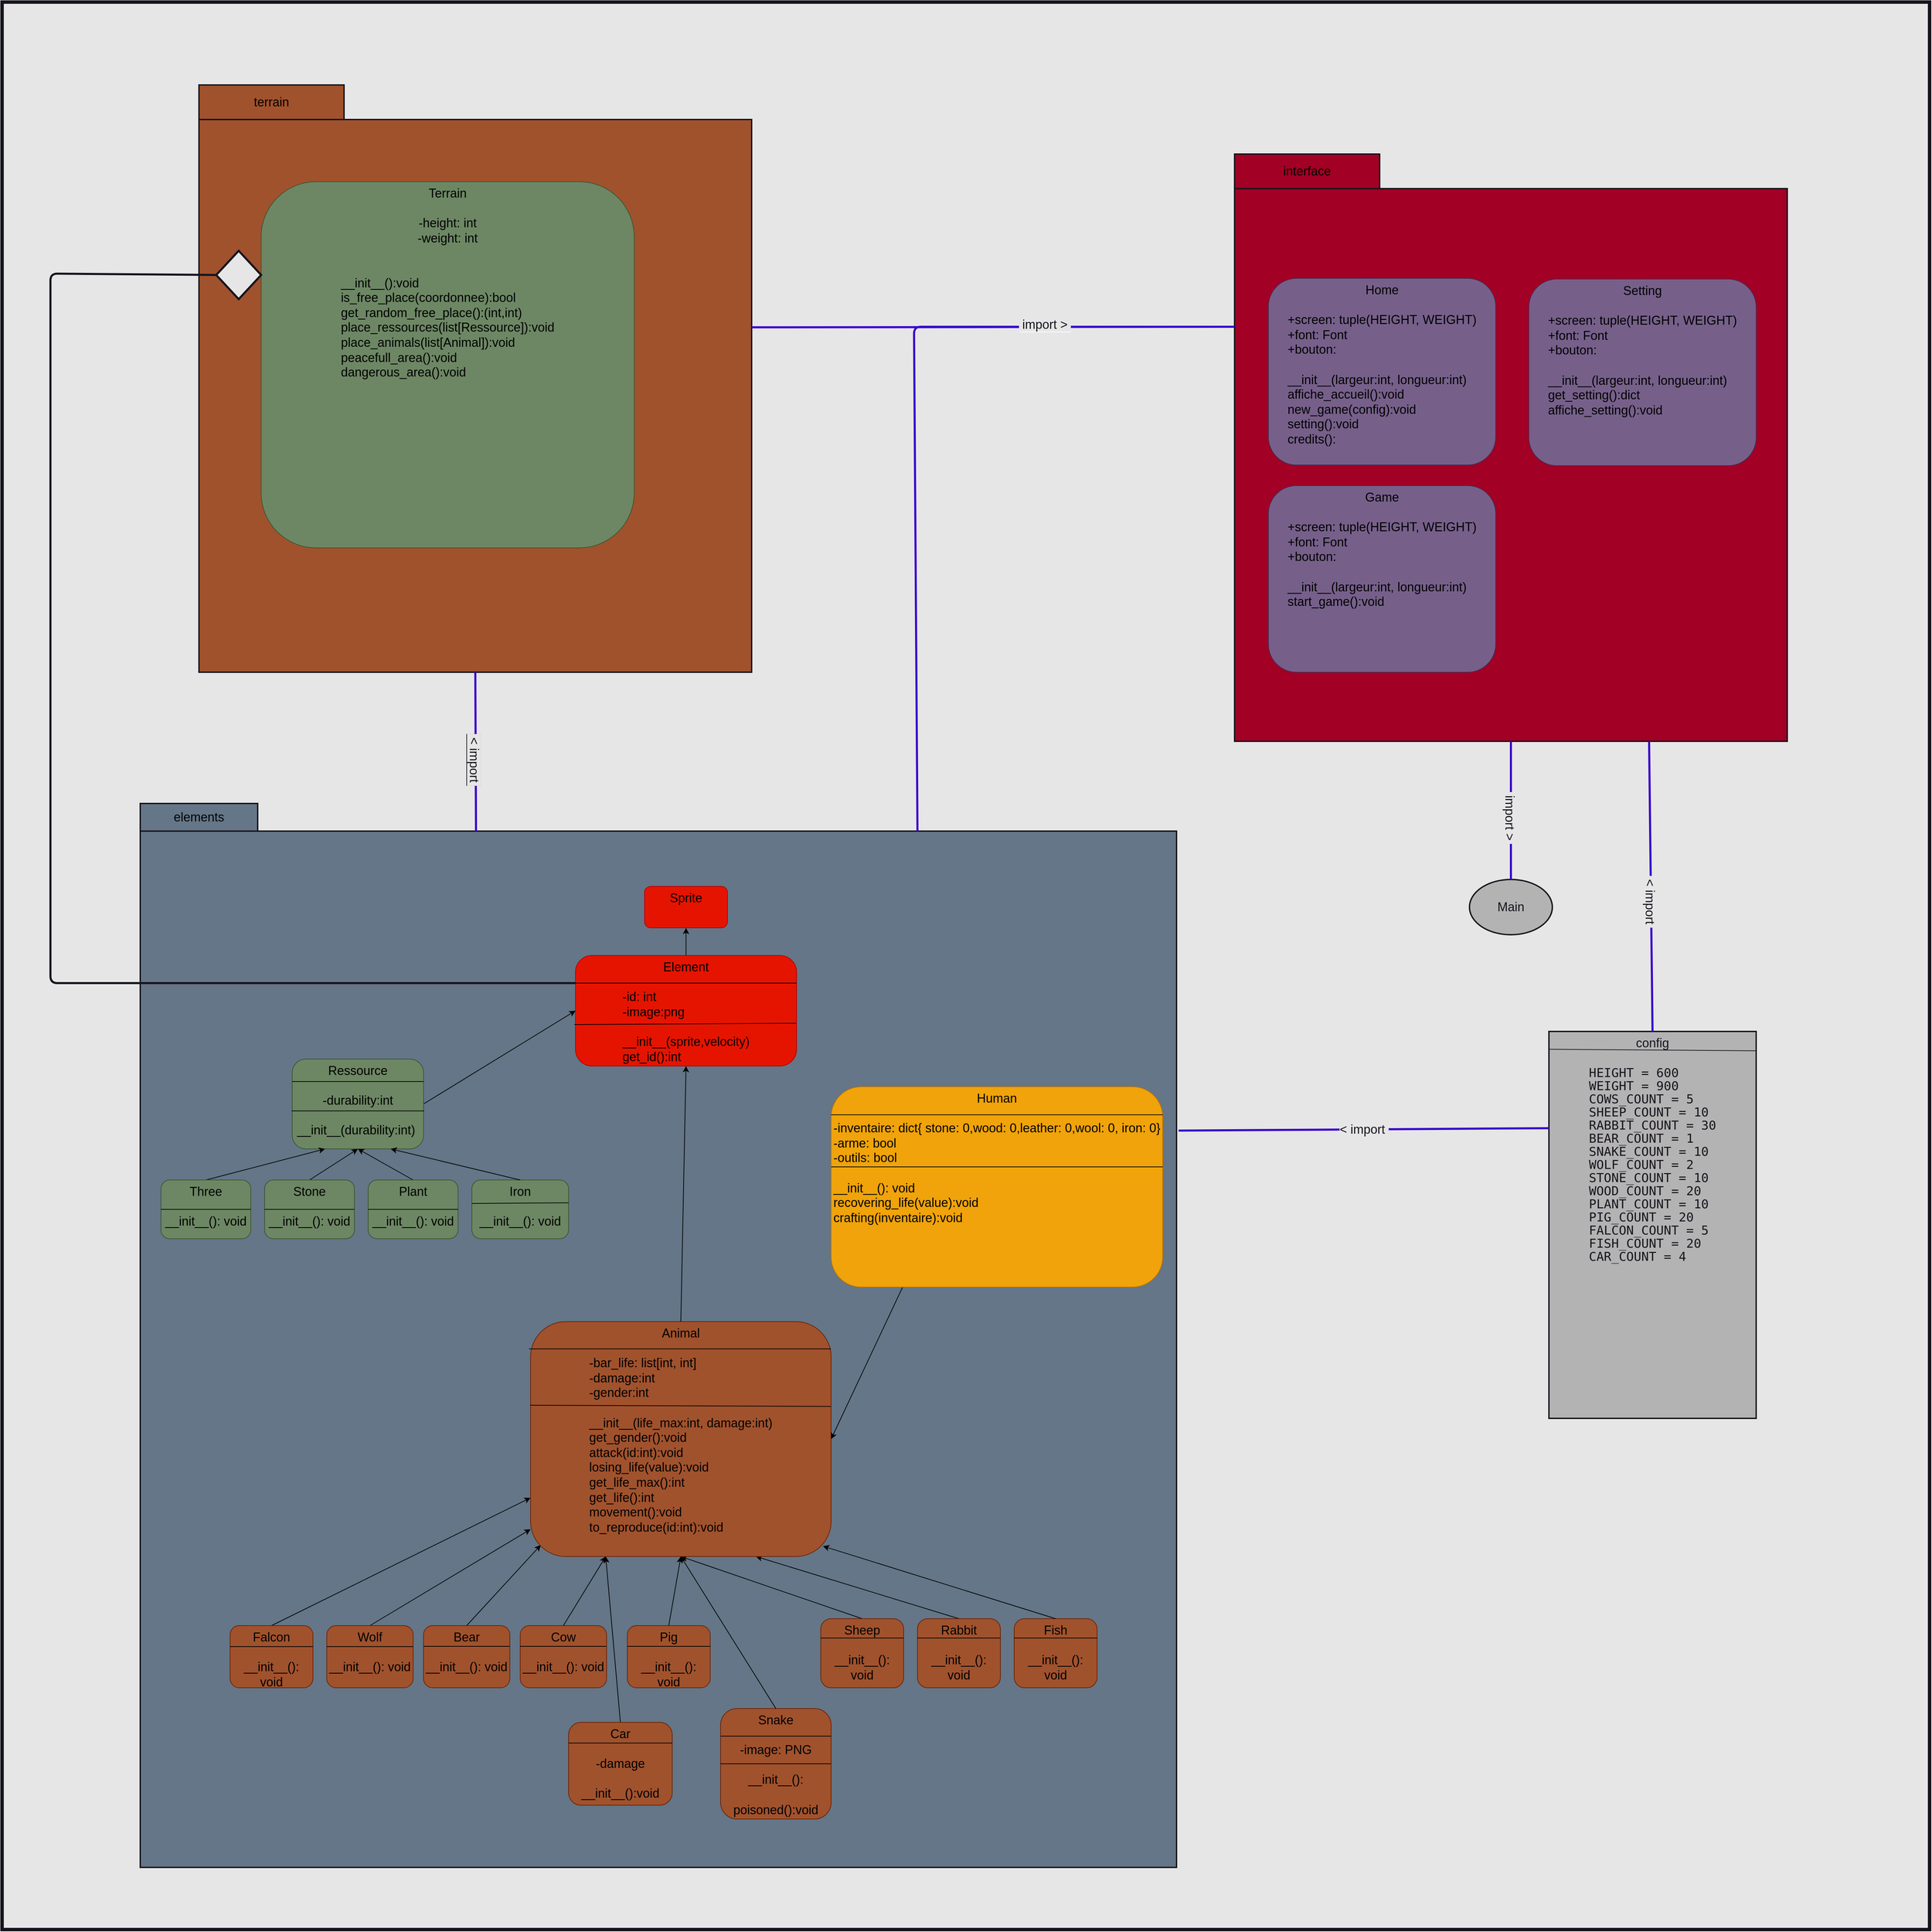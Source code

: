 <mxfile>
    <diagram id="VOS-tVAvLOS94y7pvhUZ" name="Page-1">
        <mxGraphModel dx="2221" dy="2157" grid="1" gridSize="10" guides="1" tooltips="1" connect="1" arrows="1" fold="1" page="1" pageScale="1" pageWidth="827" pageHeight="1169" math="0" shadow="0">
            <root>
                <mxCell id="0"/>
                <mxCell id="1" parent="0"/>
                <mxCell id="93" value="" style="whiteSpace=wrap;html=1;aspect=fixed;fillStyle=solid;fillColor=#E6E6E6;strokeColor=#18141D;strokeWidth=5;fontSize=18;" parent="1" vertex="1">
                    <mxGeometry x="-590" y="-1120" width="2790" height="2790" as="geometry"/>
                </mxCell>
                <mxCell id="7" value="&lt;p style=&quot;line-height: 120%; font-size: 18px;&quot;&gt;&lt;br style=&quot;font-size: 18px;&quot;&gt;&lt;/p&gt;" style="whiteSpace=wrap;html=1;aspect=fixed;align=left;horizontal=1;verticalAlign=top;fontSize=18;fillColor=#647687;fontColor=#ffffff;strokeColor=#18141D;strokeWidth=2;" parent="1" vertex="1">
                    <mxGeometry x="-390" y="80" width="1500" height="1500" as="geometry"/>
                </mxCell>
                <mxCell id="37" style="edgeStyle=none;html=1;exitX=0.5;exitY=0;exitDx=0;exitDy=0;entryX=0.5;entryY=1;entryDx=0;entryDy=0;fontSize=18;fontColor=#000000;" parent="1" source="3" target="36" edge="1">
                    <mxGeometry relative="1" as="geometry"/>
                </mxCell>
                <mxCell id="3" value="Element&lt;br style=&quot;font-size: 18px;&quot;&gt;&lt;br style=&quot;font-size: 18px;&quot;&gt;&lt;div style=&quot;text-align: left; font-size: 18px;&quot;&gt;&lt;span style=&quot;background-color: initial; font-size: 18px;&quot;&gt;-id: int&lt;/span&gt;&lt;/div&gt;&lt;div style=&quot;text-align: left; font-size: 18px;&quot;&gt;&lt;span style=&quot;background-color: initial; font-size: 18px;&quot;&gt;-image:png&lt;/span&gt;&lt;/div&gt;&lt;div style=&quot;text-align: left; font-size: 18px;&quot;&gt;&lt;span style=&quot;background-color: initial; font-size: 18px;&quot;&gt;&lt;br style=&quot;font-size: 18px;&quot;&gt;&lt;/span&gt;&lt;/div&gt;&lt;div style=&quot;text-align: left; font-size: 18px;&quot;&gt;&lt;span style=&quot;background-color: initial; font-size: 18px;&quot;&gt;__init__(sprite,velocity)&lt;/span&gt;&lt;/div&gt;&lt;div style=&quot;text-align: left; font-size: 18px;&quot;&gt;&lt;span style=&quot;background-color: initial; font-size: 18px;&quot;&gt;get_id():int&lt;/span&gt;&lt;/div&gt;" style="rounded=1;whiteSpace=wrap;html=1;verticalAlign=top;fontSize=18;fillColor=#e51400;fontColor=#000000;strokeColor=#B20000;" parent="1" vertex="1">
                    <mxGeometry x="240" y="260" width="320" height="160" as="geometry"/>
                </mxCell>
                <mxCell id="24" style="edgeStyle=none;html=1;exitX=0.5;exitY=0;exitDx=0;exitDy=0;entryX=0;entryY=0.75;entryDx=0;entryDy=0;fontSize=18;fontColor=#000000;" parent="1" source="21" target="5" edge="1">
                    <mxGeometry relative="1" as="geometry"/>
                </mxCell>
                <mxCell id="25" style="edgeStyle=none;html=1;exitX=0.5;exitY=0;exitDx=0;exitDy=0;fontSize=18;fontColor=#000000;" parent="1" source="22" target="5" edge="1">
                    <mxGeometry relative="1" as="geometry"/>
                </mxCell>
                <mxCell id="26" style="edgeStyle=none;html=1;exitX=0.5;exitY=0;exitDx=0;exitDy=0;fontSize=18;entryX=0.034;entryY=0.951;entryDx=0;entryDy=0;entryPerimeter=0;fontColor=#000000;" parent="1" source="23" target="5" edge="1">
                    <mxGeometry relative="1" as="geometry">
                        <mxPoint x="245" y="1120" as="targetPoint"/>
                    </mxGeometry>
                </mxCell>
                <mxCell id="28" style="edgeStyle=none;html=1;exitX=0.5;exitY=0;exitDx=0;exitDy=0;entryX=0.5;entryY=1;entryDx=0;entryDy=0;fontSize=18;fontColor=#000000;" parent="1" source="18" target="5" edge="1">
                    <mxGeometry relative="1" as="geometry"/>
                </mxCell>
                <mxCell id="29" style="edgeStyle=none;html=1;exitX=0.5;exitY=0;exitDx=0;exitDy=0;entryX=0.75;entryY=1;entryDx=0;entryDy=0;fontSize=18;fontColor=#000000;" parent="1" source="19" target="5" edge="1">
                    <mxGeometry relative="1" as="geometry"/>
                </mxCell>
                <mxCell id="5" value="Animal&lt;br style=&quot;font-size: 18px;&quot;&gt;&lt;br style=&quot;font-size: 18px;&quot;&gt;&lt;div style=&quot;text-align: left; font-size: 18px;&quot;&gt;&lt;span style=&quot;background-color: initial; font-size: 18px;&quot;&gt;-bar_life: list[int, int]&lt;/span&gt;&lt;/div&gt;&lt;div style=&quot;text-align: left; font-size: 18px;&quot;&gt;-damage:int&lt;/div&gt;&lt;div style=&quot;text-align: left; font-size: 18px;&quot;&gt;-gender:int&lt;/div&gt;&lt;div style=&quot;text-align: left; font-size: 18px;&quot;&gt;&lt;br style=&quot;font-size: 18px;&quot;&gt;&lt;/div&gt;&lt;div style=&quot;text-align: left; font-size: 18px;&quot;&gt;__init__(life_max:int, damage:int)&lt;/div&gt;&lt;div style=&quot;text-align: left; font-size: 18px;&quot;&gt;get_gender():void&lt;/div&gt;&lt;div style=&quot;text-align: left; font-size: 18px;&quot;&gt;attack(id:int):void&lt;/div&gt;&lt;div style=&quot;text-align: left; font-size: 18px;&quot;&gt;losing_life(value):void&lt;br style=&quot;font-size: 18px;&quot;&gt;&lt;/div&gt;&lt;div style=&quot;text-align: left; font-size: 18px;&quot;&gt;&lt;div style=&quot;font-size: 18px;&quot;&gt;&lt;span style=&quot;background-color: initial; font-size: 18px;&quot;&gt;get_life_max():int&lt;/span&gt;&lt;/div&gt;&lt;div style=&quot;font-size: 18px;&quot;&gt;&lt;span style=&quot;background-color: initial; font-size: 18px;&quot;&gt;get_life():int&lt;/span&gt;&lt;/div&gt;&lt;div style=&quot;font-size: 18px;&quot;&gt;movement():void&lt;/div&gt;&lt;div style=&quot;font-size: 18px;&quot;&gt;to_reproduce(id:int):void&lt;/div&gt;&lt;/div&gt;" style="rounded=1;whiteSpace=wrap;html=1;verticalAlign=top;align=center;fontSize=18;fillColor=#a0522d;fontColor=#000000;strokeColor=#6D1F00;" parent="1" vertex="1">
                    <mxGeometry x="175" y="790" width="435" height="340" as="geometry"/>
                </mxCell>
                <mxCell id="6" value="" style="endArrow=classic;html=1;entryX=0.5;entryY=1;entryDx=0;entryDy=0;exitX=0.5;exitY=0;exitDx=0;exitDy=0;fontSize=18;" parent="1" source="5" target="3" edge="1">
                    <mxGeometry width="50" height="50" relative="1" as="geometry">
                        <mxPoint x="270" y="530" as="sourcePoint"/>
                        <mxPoint x="220" y="580" as="targetPoint"/>
                    </mxGeometry>
                </mxCell>
                <mxCell id="8" value="Cow&lt;br style=&quot;font-size: 18px;&quot;&gt;&lt;br style=&quot;font-size: 18px;&quot;&gt;__init__(): void" style="rounded=1;whiteSpace=wrap;html=1;fontSize=18;fillColor=#a0522d;fontColor=#000000;strokeColor=#6D1F00;verticalAlign=top;" parent="1" vertex="1">
                    <mxGeometry x="160" y="1230" width="125" height="90" as="geometry"/>
                </mxCell>
                <mxCell id="9" value="" style="endArrow=classic;html=1;entryX=0.25;entryY=1;entryDx=0;entryDy=0;exitX=0.5;exitY=0;exitDx=0;exitDy=0;fontSize=18;fontColor=#000000;" parent="1" source="8" target="5" edge="1">
                    <mxGeometry width="50" height="50" relative="1" as="geometry">
                        <mxPoint x="235.0" y="1220" as="sourcePoint"/>
                        <mxPoint x="865" y="1320" as="targetPoint"/>
                    </mxGeometry>
                </mxCell>
                <mxCell id="10" value="Pig&lt;br style=&quot;font-size: 18px;&quot;&gt;&lt;br style=&quot;font-size: 18px;&quot;&gt;__init__(): void" style="rounded=1;whiteSpace=wrap;html=1;fontSize=18;fillColor=#a0522d;fontColor=#000000;strokeColor=#6D1F00;verticalAlign=top;" parent="1" vertex="1">
                    <mxGeometry x="315" y="1230" width="120" height="90" as="geometry"/>
                </mxCell>
                <mxCell id="11" value="" style="endArrow=classic;html=1;entryX=0.5;entryY=1;entryDx=0;entryDy=0;exitX=0.5;exitY=0;exitDx=0;exitDy=0;fontSize=18;fontColor=#000000;" parent="1" source="10" target="5" edge="1">
                    <mxGeometry width="50" height="50" relative="1" as="geometry">
                        <mxPoint x="555" y="1170" as="sourcePoint"/>
                        <mxPoint x="505" y="1220" as="targetPoint"/>
                    </mxGeometry>
                </mxCell>
                <mxCell id="12" value="Snake&lt;br style=&quot;font-size: 18px;&quot;&gt;&lt;br style=&quot;font-size: 18px;&quot;&gt;-image: PNG&lt;br style=&quot;font-size: 18px;&quot;&gt;&lt;br style=&quot;font-size: 18px;&quot;&gt;__init__():&lt;br&gt;&lt;br&gt;poisoned():void" style="rounded=1;whiteSpace=wrap;html=1;fontSize=18;fillColor=#a0522d;fontColor=#000000;strokeColor=#6D1F00;verticalAlign=top;" parent="1" vertex="1">
                    <mxGeometry x="450" y="1350" width="160" height="160" as="geometry"/>
                </mxCell>
                <mxCell id="13" value="" style="endArrow=classic;html=1;entryX=0.5;entryY=1;entryDx=0;entryDy=0;exitX=0.5;exitY=0;exitDx=0;exitDy=0;fontSize=18;fontColor=#000000;" parent="1" source="12" target="5" edge="1">
                    <mxGeometry width="50" height="50" relative="1" as="geometry">
                        <mxPoint x="555" y="1170" as="sourcePoint"/>
                        <mxPoint x="505" y="1220" as="targetPoint"/>
                    </mxGeometry>
                </mxCell>
                <mxCell id="14" value="&lt;font color=&quot;#18141d&quot; style=&quot;font-size: 18px;&quot;&gt;Main&lt;/font&gt;" style="ellipse;whiteSpace=wrap;html=1;fillStyle=solid;fillColor=#B3B3B3;fontSize=18;strokeColor=#18141D;strokeWidth=2;" parent="1" vertex="1">
                    <mxGeometry x="1534" y="150" width="120" height="80" as="geometry"/>
                </mxCell>
                <mxCell id="16" value="elements" style="rounded=0;whiteSpace=wrap;html=1;container=1;fontSize=18;fillColor=#647687;fontColor=#000000;strokeColor=#18141D;strokeWidth=2;" parent="1" vertex="1">
                    <mxGeometry x="-390" y="40" width="170" height="40" as="geometry">
                        <mxRectangle x="-390" y="40" width="100" height="30" as="alternateBounds"/>
                    </mxGeometry>
                </mxCell>
                <mxCell id="18" value="Sheep&lt;br style=&quot;font-size: 18px;&quot;&gt;&lt;br style=&quot;font-size: 18px;&quot;&gt;__init__(): void" style="rounded=1;whiteSpace=wrap;html=1;fontSize=18;fillColor=#a0522d;fontColor=#000000;strokeColor=#6D1F00;verticalAlign=top;" parent="1" vertex="1">
                    <mxGeometry x="595" y="1220" width="120" height="100" as="geometry"/>
                </mxCell>
                <mxCell id="19" value="Rabbit&lt;br style=&quot;font-size: 18px;&quot;&gt;&lt;br style=&quot;font-size: 18px;&quot;&gt;__init__(): void" style="rounded=1;whiteSpace=wrap;html=1;fontSize=18;fillColor=#a0522d;fontColor=#000000;strokeColor=#6D1F00;verticalAlign=top;" parent="1" vertex="1">
                    <mxGeometry x="735" y="1220" width="120" height="100" as="geometry"/>
                </mxCell>
                <mxCell id="20" value="Fish&lt;br style=&quot;font-size: 18px;&quot;&gt;&lt;br style=&quot;font-size: 18px;&quot;&gt;__init__(): void" style="rounded=1;whiteSpace=wrap;html=1;fontSize=18;fillColor=#a0522d;fontColor=#000000;strokeColor=#6D1F00;verticalAlign=top;" parent="1" vertex="1">
                    <mxGeometry x="875" y="1220" width="120" height="100" as="geometry"/>
                </mxCell>
                <mxCell id="21" value="Falcon&lt;br style=&quot;font-size: 18px;&quot;&gt;&lt;br style=&quot;font-size: 18px;&quot;&gt;__init__(): void" style="rounded=1;whiteSpace=wrap;html=1;verticalAlign=top;fontSize=18;fillColor=#a0522d;fontColor=#000000;strokeColor=#6D1F00;" parent="1" vertex="1">
                    <mxGeometry x="-260" y="1230" width="120" height="90" as="geometry"/>
                </mxCell>
                <mxCell id="22" value="Wolf&lt;br style=&quot;font-size: 18px;&quot;&gt;&lt;br style=&quot;font-size: 18px;&quot;&gt;__init__(): void" style="rounded=1;whiteSpace=wrap;html=1;verticalAlign=top;fontSize=18;fillColor=#a0522d;fontColor=#000000;strokeColor=#6D1F00;" parent="1" vertex="1">
                    <mxGeometry x="-120" y="1230" width="125" height="90" as="geometry"/>
                </mxCell>
                <mxCell id="23" value="Bear&lt;br style=&quot;font-size: 18px;&quot;&gt;&lt;br style=&quot;font-size: 18px;&quot;&gt;__init__(): void" style="rounded=1;whiteSpace=wrap;html=1;fontSize=18;fillColor=#a0522d;fontColor=#000000;strokeColor=#6D1F00;verticalAlign=top;" parent="1" vertex="1">
                    <mxGeometry x="20" y="1230" width="125" height="90" as="geometry"/>
                </mxCell>
                <mxCell id="32" style="edgeStyle=none;html=1;exitX=0.5;exitY=0;exitDx=0;exitDy=0;entryX=1;entryY=0.5;entryDx=0;entryDy=0;fontSize=18;" parent="1" source="27" target="5" edge="1">
                    <mxGeometry relative="1" as="geometry"/>
                </mxCell>
                <mxCell id="27" value="Human&lt;br style=&quot;font-size: 18px;&quot;&gt;&lt;br style=&quot;font-size: 18px;&quot;&gt;&lt;div style=&quot;font-size: 18px;&quot;&gt;&lt;span style=&quot;background-color: initial; font-size: 18px;&quot;&gt;-inventaire: dict{ stone: 0,wood: 0,leather: 0,wool: 0, iron: 0}&lt;/span&gt;&lt;br style=&quot;font-size: 18px;&quot;&gt;&lt;/div&gt;&lt;div style=&quot;text-align: left; font-size: 18px;&quot;&gt;&lt;span style=&quot;background-color: initial; font-size: 18px;&quot;&gt;-arme: bool&lt;/span&gt;&lt;/div&gt;&lt;div style=&quot;text-align: left; font-size: 18px;&quot;&gt;&lt;span style=&quot;background-color: initial; font-size: 18px;&quot;&gt;-outils: bool&lt;/span&gt;&lt;/div&gt;&lt;div style=&quot;text-align: left; font-size: 18px;&quot;&gt;&lt;br style=&quot;font-size: 18px;&quot;&gt;&lt;/div&gt;&lt;div style=&quot;text-align: left; font-size: 18px;&quot;&gt;&lt;span style=&quot;background-color: initial; font-size: 18px;&quot;&gt;__init__(): void&lt;/span&gt;&lt;/div&gt;&lt;div style=&quot;text-align: left; font-size: 18px;&quot;&gt;recovering_life(value):void&lt;/div&gt;&lt;div style=&quot;text-align: left; font-size: 18px;&quot;&gt;&lt;span style=&quot;background-color: initial; font-size: 18px;&quot;&gt;crafting(inventaire):void&lt;/span&gt;&lt;/div&gt;&lt;div style=&quot;font-size: 18px;&quot;&gt;&lt;span style=&quot;background-color: initial; font-size: 18px;&quot;&gt;&lt;br style=&quot;font-size: 18px;&quot;&gt;&lt;/span&gt;&lt;/div&gt;" style="rounded=1;whiteSpace=wrap;html=1;verticalAlign=top;points=[[0,0,0,0,0],[0,0.14,0,0,0],[0,0.4,0,0,0],[0,0.75,0,0,0],[0,1,0,0,0],[0.25,0,0,0,0],[0.25,1,0,0,0],[0.5,0,0,0,0],[0.5,1,0,0,0],[0.75,0,0,0,0],[0.75,1,0,0,0],[1,0,0,0,0],[1,0.14,0,0,0],[1,0.4,0,0,0],[1,0.75,0,0,0],[1,1,0,0,0]];fontSize=18;align=center;fillColor=#f0a30a;strokeColor=#BD7000;fontColor=#000000;" parent="1" vertex="1">
                    <mxGeometry x="610" y="450" width="480" height="290" as="geometry"/>
                </mxCell>
                <mxCell id="30" value="" style="endArrow=classic;html=1;entryX=0.973;entryY=0.956;entryDx=0;entryDy=0;exitX=0.5;exitY=0;exitDx=0;exitDy=0;fontSize=18;entryPerimeter=0;fontColor=#000000;" parent="1" source="20" target="5" edge="1">
                    <mxGeometry width="50" height="50" relative="1" as="geometry">
                        <mxPoint x="625" y="1170" as="sourcePoint"/>
                        <mxPoint x="575" y="1220" as="targetPoint"/>
                    </mxGeometry>
                </mxCell>
                <mxCell id="47" style="edgeStyle=none;html=1;exitX=1;exitY=0.5;exitDx=0;exitDy=0;entryX=0;entryY=0.5;entryDx=0;entryDy=0;fontSize=18;fontColor=#000000;" parent="1" source="34" target="3" edge="1">
                    <mxGeometry relative="1" as="geometry">
                        <mxPoint x="255" y="410" as="targetPoint"/>
                    </mxGeometry>
                </mxCell>
                <mxCell id="34" value="Ressource&lt;br style=&quot;font-size: 18px;&quot;&gt;&lt;br style=&quot;font-size: 18px;&quot;&gt;-durability:int&lt;br style=&quot;font-size: 18px;&quot;&gt;&lt;br style=&quot;font-size: 18px;&quot;&gt;__init__(durability:int)&amp;nbsp;" style="rounded=1;whiteSpace=wrap;html=1;verticalAlign=top;fontSize=18;fillColor=#6d8764;fontColor=#000000;strokeColor=#3A5431;" parent="1" vertex="1">
                    <mxGeometry x="-170" y="410" width="190" height="130" as="geometry"/>
                </mxCell>
                <mxCell id="35" value="" style="endArrow=none;html=1;exitX=0.001;exitY=0.337;exitDx=0;exitDy=0;fontSize=18;entryX=1.001;entryY=0.337;entryDx=0;entryDy=0;entryPerimeter=0;exitPerimeter=0;fontColor=#000000;" parent="1" source="21" target="21" edge="1">
                    <mxGeometry width="50" height="50" relative="1" as="geometry">
                        <mxPoint x="400" y="840" as="sourcePoint"/>
                        <mxPoint x="-135" y="1260" as="targetPoint"/>
                    </mxGeometry>
                </mxCell>
                <mxCell id="36" value="Sprite" style="rounded=1;whiteSpace=wrap;html=1;verticalAlign=top;fontSize=18;fillColor=#e51400;fontColor=#000000;strokeColor=#B20000;" parent="1" vertex="1">
                    <mxGeometry x="340" y="160" width="120" height="60" as="geometry"/>
                </mxCell>
                <mxCell id="39" style="edgeStyle=none;html=1;exitX=0.5;exitY=0;exitDx=0;exitDy=0;entryX=0.25;entryY=1;entryDx=0;entryDy=0;fontSize=18;fontColor=#000000;" parent="1" source="38" target="34" edge="1">
                    <mxGeometry relative="1" as="geometry"/>
                </mxCell>
                <mxCell id="38" value="Three&lt;br style=&quot;font-size: 18px;&quot;&gt;&lt;br style=&quot;font-size: 18px;&quot;&gt;__init__(): void" style="rounded=1;whiteSpace=wrap;html=1;fontSize=18;fillColor=#6d8764;fontColor=#000000;strokeColor=#3A5431;verticalAlign=top;" parent="1" vertex="1">
                    <mxGeometry x="-360" y="585" width="130" height="85" as="geometry"/>
                </mxCell>
                <mxCell id="44" style="edgeStyle=none;html=1;exitX=0.5;exitY=0;exitDx=0;exitDy=0;entryX=0.5;entryY=1;entryDx=0;entryDy=0;fontSize=18;fontColor=#000000;" parent="1" source="40" target="34" edge="1">
                    <mxGeometry relative="1" as="geometry"/>
                </mxCell>
                <mxCell id="40" value="Stone&lt;br style=&quot;font-size: 18px;&quot;&gt;&lt;br style=&quot;font-size: 18px;&quot;&gt;__init__(): void" style="rounded=1;whiteSpace=wrap;html=1;fontSize=18;fillColor=#6d8764;fontColor=#000000;strokeColor=#3A5431;verticalAlign=top;" parent="1" vertex="1">
                    <mxGeometry x="-210" y="585" width="130" height="85" as="geometry"/>
                </mxCell>
                <mxCell id="45" style="edgeStyle=none;html=1;exitX=0.5;exitY=0;exitDx=0;exitDy=0;entryX=0.5;entryY=1;entryDx=0;entryDy=0;fontSize=18;fontColor=#000000;" parent="1" source="41" target="34" edge="1">
                    <mxGeometry relative="1" as="geometry"/>
                </mxCell>
                <mxCell id="41" value="Plant&lt;br style=&quot;font-size: 18px;&quot;&gt;&lt;br style=&quot;font-size: 18px;&quot;&gt;__init__(): void" style="rounded=1;whiteSpace=wrap;html=1;fontSize=18;fillColor=#6d8764;fontColor=#000000;strokeColor=#3A5431;verticalAlign=top;" parent="1" vertex="1">
                    <mxGeometry x="-60" y="585" width="130" height="85" as="geometry"/>
                </mxCell>
                <mxCell id="48" value="" style="endArrow=none;html=1;entryX=0;entryY=0.5;entryDx=0;entryDy=0;exitX=1;exitY=0.5;exitDx=0;exitDy=0;fontSize=18;fontColor=#000000;" parent="1" source="38" target="38" edge="1">
                    <mxGeometry width="50" height="50" relative="1" as="geometry">
                        <mxPoint x="-60" y="605" as="sourcePoint"/>
                        <mxPoint x="-10" y="555" as="targetPoint"/>
                    </mxGeometry>
                </mxCell>
                <mxCell id="49" value="" style="endArrow=none;html=1;entryX=0;entryY=0.5;entryDx=0;entryDy=0;exitX=1;exitY=0.5;exitDx=0;exitDy=0;fontSize=18;fontColor=#000000;" parent="1" source="40" target="40" edge="1">
                    <mxGeometry width="50" height="50" relative="1" as="geometry">
                        <mxPoint x="-60" y="605" as="sourcePoint"/>
                        <mxPoint x="-10" y="555" as="targetPoint"/>
                    </mxGeometry>
                </mxCell>
                <mxCell id="50" value="" style="endArrow=none;html=1;exitX=1;exitY=0.5;exitDx=0;exitDy=0;entryX=0;entryY=0.5;entryDx=0;entryDy=0;fontSize=18;fontColor=#000000;" parent="1" source="41" target="41" edge="1">
                    <mxGeometry width="50" height="50" relative="1" as="geometry">
                        <mxPoint x="-60" y="605" as="sourcePoint"/>
                        <mxPoint x="-10" y="555" as="targetPoint"/>
                    </mxGeometry>
                </mxCell>
                <mxCell id="52" value="" style="endArrow=none;html=1;entryX=0;entryY=0.25;entryDx=0;entryDy=0;exitX=1;exitY=0.25;exitDx=0;exitDy=0;verticalAlign=top;fontSize=18;fontColor=#000000;" parent="1" source="34" target="34" edge="1">
                    <mxGeometry width="50" height="50" relative="1" as="geometry">
                        <mxPoint x="35" y="655" as="sourcePoint"/>
                        <mxPoint x="85" y="605" as="targetPoint"/>
                    </mxGeometry>
                </mxCell>
                <mxCell id="54" value="" style="endArrow=none;html=1;entryX=-0.005;entryY=0.577;entryDx=0;entryDy=0;exitX=1.005;exitY=0.577;exitDx=0;exitDy=0;fontSize=18;fontColor=#000000;exitPerimeter=0;entryPerimeter=0;" parent="1" source="34" target="34" edge="1">
                    <mxGeometry width="50" height="50" relative="1" as="geometry">
                        <mxPoint x="45" y="655" as="sourcePoint"/>
                        <mxPoint x="95" y="605" as="targetPoint"/>
                    </mxGeometry>
                </mxCell>
                <mxCell id="56" value="" style="endArrow=none;html=1;exitX=0;exitY=0.25;exitDx=0;exitDy=0;entryX=1;entryY=0.25;entryDx=0;entryDy=0;fontSize=18;fontColor=#000000;" parent="1" source="12" target="12" edge="1">
                    <mxGeometry width="50" height="50" relative="1" as="geometry">
                        <mxPoint x="595" y="1080" as="sourcePoint"/>
                        <mxPoint x="645" y="1030" as="targetPoint"/>
                    </mxGeometry>
                </mxCell>
                <mxCell id="57" value="" style="endArrow=none;html=1;exitX=-0.005;exitY=0.116;exitDx=0;exitDy=0;entryX=0.999;entryY=0.116;entryDx=0;entryDy=0;fontSize=18;exitPerimeter=0;entryPerimeter=0;fontColor=#000000;" parent="1" source="5" target="5" edge="1">
                    <mxGeometry width="50" height="50" relative="1" as="geometry">
                        <mxPoint x="595" y="1080" as="sourcePoint"/>
                        <mxPoint x="645" y="1030" as="targetPoint"/>
                    </mxGeometry>
                </mxCell>
                <mxCell id="58" value="" style="endArrow=none;html=1;entryX=0;entryY=0.25;entryDx=0;entryDy=0;exitX=1;exitY=0.25;exitDx=0;exitDy=0;fontSize=18;fontColor=#000000;" parent="1" source="3" target="3" edge="1">
                    <mxGeometry width="50" height="50" relative="1" as="geometry">
                        <mxPoint x="470" y="370" as="sourcePoint"/>
                        <mxPoint x="520" y="320" as="targetPoint"/>
                    </mxGeometry>
                </mxCell>
                <mxCell id="59" value="" style="endArrow=none;html=1;exitX=0;exitY=0.14;exitDx=0;exitDy=0;entryX=1;entryY=0.14;entryDx=0;entryDy=0;entryPerimeter=0;exitPerimeter=0;fontSize=18;" parent="1" source="27" target="27" edge="1">
                    <mxGeometry width="50" height="50" relative="1" as="geometry">
                        <mxPoint x="1130" y="870" as="sourcePoint"/>
                        <mxPoint x="1180" y="820" as="targetPoint"/>
                    </mxGeometry>
                </mxCell>
                <mxCell id="60" value="" style="endArrow=none;html=1;entryX=1;entryY=0.4;entryDx=0;entryDy=0;exitX=0;exitY=0.4;exitDx=0;exitDy=0;entryPerimeter=0;exitPerimeter=0;fontSize=18;" parent="1" source="27" target="27" edge="1">
                    <mxGeometry width="50" height="50" relative="1" as="geometry">
                        <mxPoint x="1130" y="870" as="sourcePoint"/>
                        <mxPoint x="1180" y="820" as="targetPoint"/>
                    </mxGeometry>
                </mxCell>
                <mxCell id="61" value="" style="endArrow=none;html=1;entryX=-0.001;entryY=0.356;entryDx=0;entryDy=0;exitX=0.999;exitY=0.361;exitDx=0;exitDy=0;fontSize=18;entryPerimeter=0;exitPerimeter=0;fontColor=#000000;" parent="1" source="5" target="5" edge="1">
                    <mxGeometry width="50" height="50" relative="1" as="geometry">
                        <mxPoint x="485" y="1190" as="sourcePoint"/>
                        <mxPoint x="535" y="1140" as="targetPoint"/>
                    </mxGeometry>
                </mxCell>
                <mxCell id="65" value="" style="whiteSpace=wrap;html=1;aspect=fixed;fontSize=18;fillColor=#a0522d;fontColor=#ffffff;strokeColor=#18141D;strokeWidth=2;" parent="1" vertex="1">
                    <mxGeometry x="-305" y="-950" width="800" height="800" as="geometry"/>
                </mxCell>
                <mxCell id="66" value="terrain" style="rounded=0;whiteSpace=wrap;html=1;fontSize=18;fillColor=#a0522d;fontColor=#000000;strokeColor=#18141D;strokeWidth=2;" parent="1" vertex="1">
                    <mxGeometry x="-305" y="-1000" width="210" height="50" as="geometry"/>
                </mxCell>
                <mxCell id="67" value="Terrain&lt;br&gt;&lt;br style=&quot;font-size: 18px;&quot;&gt;-height: int&lt;br style=&quot;font-size: 18px;&quot;&gt;-weight: int&lt;br style=&quot;font-size: 18px;&quot;&gt;&lt;br style=&quot;font-size: 18px;&quot;&gt;&lt;br style=&quot;font-size: 18px;&quot;&gt;&lt;div style=&quot;text-align: left; font-size: 18px;&quot;&gt;&lt;span style=&quot;background-color: initial; font-size: 18px;&quot;&gt;__init__():void&lt;/span&gt;&lt;/div&gt;&lt;div style=&quot;text-align: left; font-size: 18px;&quot;&gt;&lt;span style=&quot;background-color: initial; font-size: 18px;&quot;&gt;is_free_place(coordonnee):bool&lt;/span&gt;&lt;/div&gt;&lt;div style=&quot;text-align: left; font-size: 18px;&quot;&gt;&lt;span style=&quot;background-color: initial; font-size: 18px;&quot;&gt;get_random_free_place():(int,int)&lt;/span&gt;&lt;/div&gt;&lt;div style=&quot;text-align: left; font-size: 18px;&quot;&gt;&lt;span style=&quot;background-color: initial; font-size: 18px;&quot;&gt;place_ressources(list[Ressource]):void&lt;/span&gt;&lt;/div&gt;&lt;div style=&quot;text-align: left; font-size: 18px;&quot;&gt;&lt;span style=&quot;background-color: initial; font-size: 18px;&quot;&gt;place_animals(list[Animal]):void&lt;/span&gt;&lt;/div&gt;&lt;div style=&quot;text-align: left; font-size: 18px;&quot;&gt;&lt;span style=&quot;background-color: initial; font-size: 18px;&quot;&gt;peacefull_area():void&lt;/span&gt;&lt;/div&gt;&lt;div style=&quot;text-align: left; font-size: 18px;&quot;&gt;&lt;span style=&quot;background-color: initial; font-size: 18px;&quot;&gt;dangerous_area():void&lt;/span&gt;&lt;/div&gt;" style="rounded=1;whiteSpace=wrap;html=1;verticalAlign=top;fontSize=18;fillColor=#6d8764;fontColor=#000000;strokeColor=#3A5431;strokeWidth=1;" parent="1" vertex="1">
                    <mxGeometry x="-215" y="-860" width="540" height="530" as="geometry"/>
                </mxCell>
                <mxCell id="82" style="edgeStyle=none;html=1;exitX=0.5;exitY=0;exitDx=0;exitDy=0;entryX=0.25;entryY=1;entryDx=0;entryDy=0;fontSize=18;fontColor=#000000;" parent="1" source="68" target="5" edge="1">
                    <mxGeometry relative="1" as="geometry">
                        <mxPoint x="335.0" y="1360" as="sourcePoint"/>
                    </mxGeometry>
                </mxCell>
                <mxCell id="68" value="Car&lt;br style=&quot;font-size: 18px;&quot;&gt;&lt;br style=&quot;font-size: 18px;&quot;&gt;-damage&lt;br style=&quot;font-size: 18px;&quot;&gt;&lt;br style=&quot;font-size: 18px;&quot;&gt;__init__():void" style="rounded=1;whiteSpace=wrap;html=1;fontSize=18;fillColor=#a0522d;fontColor=#000000;strokeColor=#6D1F00;" parent="1" vertex="1">
                    <mxGeometry x="230" y="1370" width="150" height="120" as="geometry"/>
                </mxCell>
                <mxCell id="69" value="" style="whiteSpace=wrap;html=1;aspect=fixed;fontSize=18;fillColor=#a20025;fontColor=#ffffff;strokeColor=#18141D;strokeWidth=2;" parent="1" vertex="1">
                    <mxGeometry x="1194" y="-850" width="800" height="800" as="geometry"/>
                </mxCell>
                <mxCell id="70" value="interface" style="rounded=0;whiteSpace=wrap;html=1;fontSize=18;fillColor=#a20025;fontColor=#000000;strokeColor=#18141D;strokeWidth=2;" parent="1" vertex="1">
                    <mxGeometry x="1194" y="-900" width="210" height="50" as="geometry"/>
                </mxCell>
                <mxCell id="71" value="Home&lt;br&gt;&lt;br style=&quot;font-size: 18px;&quot;&gt;&lt;div style=&quot;text-align: left; font-size: 18px;&quot;&gt;&lt;span style=&quot;background-color: initial; font-size: 18px;&quot;&gt;+screen: tuple(HEIGHT, WEIGHT)&lt;/span&gt;&lt;/div&gt;&lt;div style=&quot;text-align: left; font-size: 18px;&quot;&gt;&lt;span style=&quot;background-color: initial; font-size: 18px;&quot;&gt;+font: Font&lt;/span&gt;&lt;/div&gt;&lt;div style=&quot;text-align: left; font-size: 18px;&quot;&gt;&lt;span style=&quot;background-color: initial; font-size: 18px;&quot;&gt;+bouton:&lt;/span&gt;&lt;/div&gt;&lt;div style=&quot;text-align: left; font-size: 18px;&quot;&gt;&lt;br style=&quot;font-size: 18px;&quot;&gt;&lt;/div&gt;&lt;div style=&quot;text-align: left; font-size: 18px;&quot;&gt;&lt;span style=&quot;background-color: initial; font-size: 18px;&quot;&gt;__init__(largeur:int, longueur:int)&lt;/span&gt;&lt;/div&gt;&lt;div style=&quot;text-align: left; font-size: 18px;&quot;&gt;&lt;span style=&quot;background-color: initial; font-size: 18px;&quot;&gt;affiche_accueil():void&lt;/span&gt;&lt;/div&gt;&lt;div style=&quot;text-align: left; font-size: 18px;&quot;&gt;&lt;span style=&quot;background-color: initial; font-size: 18px;&quot;&gt;new_game(config):void&lt;/span&gt;&lt;/div&gt;&lt;div style=&quot;text-align: left; font-size: 18px;&quot;&gt;&lt;span style=&quot;background-color: initial; font-size: 18px;&quot;&gt;setting():void&lt;/span&gt;&lt;/div&gt;&lt;div style=&quot;text-align: left; font-size: 18px;&quot;&gt;&lt;span style=&quot;background-color: initial; font-size: 18px;&quot;&gt;credits():&lt;/span&gt;&lt;/div&gt;&lt;div style=&quot;text-align: left; font-size: 18px;&quot;&gt;&lt;br style=&quot;font-size: 18px;&quot;&gt;&lt;/div&gt;" style="rounded=1;whiteSpace=wrap;html=1;verticalAlign=top;fontSize=18;fillColor=#76608a;fontColor=#000000;strokeColor=#432D57;" parent="1" vertex="1">
                    <mxGeometry x="1243" y="-720" width="329" height="270" as="geometry"/>
                </mxCell>
                <mxCell id="72" value="&lt;div style=&quot;font-size: 18px;&quot;&gt;&lt;span style=&quot;background-color: initial; font-size: 18px;&quot;&gt;config&lt;/span&gt;&lt;/div&gt;&lt;font style=&quot;font-size: 18px;&quot;&gt;&lt;div style=&quot;font-size: 18px;&quot;&gt;&lt;br style=&quot;font-size: 18px;&quot;&gt;&lt;/div&gt;&lt;/font&gt;&lt;div style=&quot;font-family: &amp;quot;Droid Sans Mono&amp;quot;, &amp;quot;monospace&amp;quot;, monospace; font-size: 18px; line-height: 19px;&quot;&gt;&lt;div style=&quot;text-align: left; font-size: 18px;&quot;&gt;&lt;font style=&quot;font-size: 18px;&quot;&gt;HEIGHT = 600&lt;/font&gt;&lt;/div&gt;&lt;div style=&quot;text-align: left; font-size: 18px;&quot;&gt;&lt;font style=&quot;font-size: 18px;&quot;&gt;WEIGHT = 900&lt;/font&gt;&lt;/div&gt;&lt;div style=&quot;text-align: left; font-size: 18px;&quot;&gt;&lt;span style=&quot;background-color: initial; font-size: 18px;&quot;&gt;COWS_COUNT = 5&lt;/span&gt;&lt;br style=&quot;font-size: 18px;&quot;&gt;&lt;/div&gt;&lt;div style=&quot;text-align: left; font-size: 18px;&quot;&gt;&lt;font style=&quot;font-size: 18px;&quot;&gt;SHEEP_COUNT = 10&lt;/font&gt;&lt;/div&gt;&lt;div style=&quot;text-align: left; font-size: 18px;&quot;&gt;&lt;font style=&quot;font-size: 18px;&quot;&gt;RABBIT_COUNT = 30&lt;/font&gt;&lt;/div&gt;&lt;div style=&quot;text-align: left; font-size: 18px;&quot;&gt;&lt;font style=&quot;font-size: 18px;&quot;&gt;BEAR_COUNT = 1&lt;/font&gt;&lt;/div&gt;&lt;div style=&quot;text-align: left; font-size: 18px;&quot;&gt;&lt;font style=&quot;font-size: 18px;&quot;&gt;SNAKE_COUNT = 10&lt;/font&gt;&lt;/div&gt;&lt;div style=&quot;text-align: left; font-size: 18px;&quot;&gt;&lt;font style=&quot;font-size: 18px;&quot;&gt;WOLF_COUNT = 2&lt;/font&gt;&lt;/div&gt;&lt;div style=&quot;text-align: left; font-size: 18px;&quot;&gt;&lt;font style=&quot;font-size: 18px;&quot;&gt;STONE_COUNT = 10&lt;/font&gt;&lt;/div&gt;&lt;div style=&quot;font-size: 18px;&quot;&gt;&lt;div style=&quot;text-align: left; font-size: 18px;&quot;&gt;&lt;font style=&quot;font-size: 18px;&quot;&gt;WOOD_COUNT = 20&lt;/font&gt;&lt;/div&gt;&lt;div style=&quot;text-align: left; font-size: 18px;&quot;&gt;&lt;font style=&quot;font-size: 18px;&quot;&gt;PLANT_COUNT = 10&lt;/font&gt;&lt;/div&gt;&lt;div style=&quot;font-size: 18px;&quot;&gt;&lt;div style=&quot;text-align: left; font-size: 18px;&quot;&gt;&lt;font style=&quot;font-size: 18px;&quot;&gt;PIG_COUNT = 20&lt;/font&gt;&lt;/div&gt;&lt;div style=&quot;text-align: left; font-size: 18px;&quot;&gt;&lt;font style=&quot;font-size: 18px;&quot;&gt;FALCON_COUNT = 5&lt;/font&gt;&lt;/div&gt;&lt;/div&gt;&lt;div style=&quot;font-size: 18px;&quot;&gt;&lt;div style=&quot;text-align: left; font-size: 18px;&quot;&gt;&lt;font style=&quot;font-size: 18px;&quot;&gt;FISH_COUNT = 20&lt;/font&gt;&lt;/div&gt;&lt;div style=&quot;text-align: left; font-size: 18px;&quot;&gt;&lt;span style=&quot;font-size: 18px;&quot;&gt;CAR_COUNT = 4&lt;/span&gt;&lt;font style=&quot;font-size: 18px;&quot;&gt;&lt;br style=&quot;font-size: 18px;&quot;&gt;&lt;/font&gt;&lt;/div&gt;&lt;/div&gt;&lt;/div&gt;&lt;/div&gt;" style="rounded=0;whiteSpace=wrap;html=1;verticalAlign=top;fontSize=18;fillStyle=solid;fillColor=#B3B3B3;strokeColor=#18141D;fontColor=#18141D;strokeWidth=2;" parent="1" vertex="1">
                    <mxGeometry x="1649" y="370" width="300" height="560" as="geometry"/>
                </mxCell>
                <mxCell id="73" value="" style="endArrow=none;html=1;fontColor=#F0F0F0;entryX=0.998;entryY=0.05;entryDx=0;entryDy=0;entryPerimeter=0;exitX=0.002;exitY=0.046;exitDx=0;exitDy=0;exitPerimeter=0;fontSize=18;strokeColor=#18141D;" parent="1" source="72" target="72" edge="1">
                    <mxGeometry width="50" height="50" relative="1" as="geometry">
                        <mxPoint x="1950" y="460" as="sourcePoint"/>
                        <mxPoint x="2000" y="410" as="targetPoint"/>
                    </mxGeometry>
                </mxCell>
                <mxCell id="77" value="" style="endArrow=none;html=1;fontColor=#F0F0F0;entryX=0.5;entryY=1;entryDx=0;entryDy=0;exitX=0.5;exitY=0;exitDx=0;exitDy=0;fillColor=#6a00ff;strokeColor=#3700CC;fontSize=18;strokeWidth=3;" parent="1" source="14" target="69" edge="1">
                    <mxGeometry width="50" height="50" relative="1" as="geometry">
                        <mxPoint x="1010" y="190" as="sourcePoint"/>
                        <mxPoint x="1060" y="140" as="targetPoint"/>
                    </mxGeometry>
                </mxCell>
                <mxCell id="78" value="&amp;nbsp;import &amp;gt;&amp;nbsp;" style="edgeLabel;html=1;align=center;verticalAlign=middle;resizable=0;points=[];fontColor=#18141D;rotation=90;fontSize=18;labelBackgroundColor=#E6E6E6;" parent="77" vertex="1" connectable="0">
                    <mxGeometry x="-0.101" y="2" relative="1" as="geometry">
                        <mxPoint as="offset"/>
                    </mxGeometry>
                </mxCell>
                <mxCell id="79" value="" style="endArrow=none;html=1;fontColor=#F0F0F0;exitX=1;exitY=0.376;exitDx=0;exitDy=0;exitPerimeter=0;entryX=0;entryY=0.25;entryDx=0;entryDy=0;fillColor=#6a00ff;strokeColor=#3700CC;fontSize=18;strokeWidth=3;" parent="1" source="65" target="69" edge="1">
                    <mxGeometry width="50" height="50" relative="1" as="geometry">
                        <mxPoint x="1420" y="450" as="sourcePoint"/>
                        <mxPoint x="1330" y="-1095" as="targetPoint"/>
                    </mxGeometry>
                </mxCell>
                <mxCell id="83" value="" style="endArrow=none;html=1;exitX=0.75;exitY=0;exitDx=0;exitDy=0;entryX=0;entryY=0.25;entryDx=0;entryDy=0;fillColor=#6a00ff;strokeColor=#3700CC;fontSize=18;strokeWidth=3;" parent="1" source="7" target="69" edge="1">
                    <mxGeometry width="50" height="50" relative="1" as="geometry">
                        <mxPoint x="840" y="-320" as="sourcePoint"/>
                        <mxPoint x="360" y="-630" as="targetPoint"/>
                        <Array as="points">
                            <mxPoint x="730" y="-650"/>
                        </Array>
                    </mxGeometry>
                </mxCell>
                <mxCell id="86" value="&lt;font color=&quot;#18141d&quot; style=&quot;background-color: rgb(230, 230, 230); font-size: 18px;&quot;&gt;&amp;nbsp;import &amp;gt;&amp;nbsp;&lt;/font&gt;" style="edgeLabel;html=1;align=center;verticalAlign=middle;resizable=0;points=[];fontSize=18;labelBorderColor=none;" parent="83" vertex="1" connectable="0">
                    <mxGeometry x="0.538" y="3" relative="1" as="geometry">
                        <mxPoint x="1" as="offset"/>
                    </mxGeometry>
                </mxCell>
                <mxCell id="88" value="Setting&lt;br style=&quot;font-size: 18px;&quot;&gt;&lt;br style=&quot;font-size: 18px;&quot;&gt;&lt;div style=&quot;text-align: left; font-size: 18px;&quot;&gt;&lt;span style=&quot;background-color: initial; font-size: 18px;&quot;&gt;+screen: tuple&lt;/span&gt;&lt;span style=&quot;background-color: initial; font-size: 18px;&quot;&gt;(HEIGHT, WEIGHT)&lt;/span&gt;&lt;/div&gt;&lt;div style=&quot;text-align: left; font-size: 18px;&quot;&gt;&lt;span style=&quot;background-color: initial; font-size: 18px;&quot;&gt;+font: Font&lt;/span&gt;&lt;/div&gt;&lt;div style=&quot;text-align: left; font-size: 18px;&quot;&gt;&lt;span style=&quot;background-color: initial; font-size: 18px;&quot;&gt;+bouton:&lt;/span&gt;&lt;/div&gt;&lt;div style=&quot;text-align: left; font-size: 18px;&quot;&gt;&lt;br style=&quot;font-size: 18px;&quot;&gt;&lt;/div&gt;&lt;div style=&quot;text-align: left; font-size: 18px;&quot;&gt;&lt;span style=&quot;background-color: initial; font-size: 18px;&quot;&gt;__init__(largeur:int,&amp;nbsp;&lt;/span&gt;longueur:int&lt;span style=&quot;background-color: initial; font-size: 18px;&quot;&gt;)&lt;/span&gt;&lt;/div&gt;&lt;div style=&quot;text-align: left; font-size: 18px;&quot;&gt;&lt;span style=&quot;background-color: initial; font-size: 18px;&quot;&gt;get_setting():dict&lt;/span&gt;&lt;/div&gt;&lt;div style=&quot;text-align: left; font-size: 18px;&quot;&gt;affiche_setting():void&lt;/div&gt;&lt;div style=&quot;text-align: left; font-size: 18px;&quot;&gt;&lt;br style=&quot;font-size: 18px;&quot;&gt;&lt;/div&gt;" style="rounded=1;whiteSpace=wrap;html=1;verticalAlign=top;fontSize=18;fillColor=#76608a;fontColor=#000000;strokeColor=#432D57;" parent="1" vertex="1">
                    <mxGeometry x="1620" y="-719" width="329" height="270" as="geometry"/>
                </mxCell>
                <mxCell id="89" value="Game&lt;br style=&quot;font-size: 18px;&quot;&gt;&lt;br style=&quot;font-size: 18px;&quot;&gt;&lt;div style=&quot;text-align: left; font-size: 18px;&quot;&gt;&lt;span style=&quot;background-color: initial; font-size: 18px;&quot;&gt;+screen: tuple&lt;/span&gt;&lt;span style=&quot;background-color: initial; font-size: 18px;&quot;&gt;(HEIGHT, WEIGHT)&lt;/span&gt;&lt;/div&gt;&lt;div style=&quot;text-align: left; font-size: 18px;&quot;&gt;&lt;span style=&quot;background-color: initial; font-size: 18px;&quot;&gt;+font: Font&lt;/span&gt;&lt;/div&gt;&lt;div style=&quot;text-align: left; font-size: 18px;&quot;&gt;&lt;span style=&quot;background-color: initial; font-size: 18px;&quot;&gt;+bouton:&lt;/span&gt;&lt;/div&gt;&lt;div style=&quot;text-align: left; font-size: 18px;&quot;&gt;&lt;br style=&quot;font-size: 18px;&quot;&gt;&lt;/div&gt;&lt;div style=&quot;text-align: left; font-size: 18px;&quot;&gt;&lt;span style=&quot;background-color: initial; font-size: 18px;&quot;&gt;__init__(largeur:int, longueur:int)&lt;/span&gt;&lt;/div&gt;&lt;div style=&quot;text-align: left; font-size: 18px;&quot;&gt;&lt;span style=&quot;background-color: initial; font-size: 18px;&quot;&gt;start_game():void&lt;/span&gt;&lt;/div&gt;&lt;div style=&quot;text-align: left; font-size: 18px;&quot;&gt;&lt;br style=&quot;font-size: 18px;&quot;&gt;&lt;/div&gt;" style="rounded=1;whiteSpace=wrap;html=1;verticalAlign=top;fontSize=18;fillColor=#76608a;fontColor=#000000;strokeColor=#432D57;" parent="1" vertex="1">
                    <mxGeometry x="1243" y="-420" width="329" height="270" as="geometry"/>
                </mxCell>
                <mxCell id="90" value="&lt;font style=&quot;background-color: rgb(230, 230, 230); font-size: 18px;&quot;&gt;&amp;lt; import&amp;nbsp;&lt;/font&gt;" style="endArrow=none;html=1;fontColor=#18141D;entryX=0;entryY=0.25;entryDx=0;entryDy=0;exitX=1.002;exitY=0.289;exitDx=0;exitDy=0;fillColor=#6a00ff;strokeColor=#3700CC;exitPerimeter=0;fontSize=18;labelBackgroundColor=#E6E6E6;strokeWidth=3;" parent="1" source="7" target="72" edge="1">
                    <mxGeometry width="50" height="50" relative="1" as="geometry">
                        <mxPoint x="1450" y="280.0" as="sourcePoint"/>
                        <mxPoint x="1455" y="710.0" as="targetPoint"/>
                    </mxGeometry>
                </mxCell>
                <mxCell id="91" value="" style="endArrow=none;html=1;fontColor=#F0F0F0;entryX=0.5;entryY=1;entryDx=0;entryDy=0;exitX=0.324;exitY=0;exitDx=0;exitDy=0;fillColor=#6a00ff;strokeColor=#3700CC;exitPerimeter=0;fontSize=18;strokeWidth=3;" parent="1" source="7" target="65" edge="1">
                    <mxGeometry width="50" height="50" relative="1" as="geometry">
                        <mxPoint x="129.17" y="110" as="sourcePoint"/>
                        <mxPoint x="129.17" y="-90.0" as="targetPoint"/>
                    </mxGeometry>
                </mxCell>
                <mxCell id="92" value="&lt;span style=&quot;background-color: rgb(230, 230, 230); font-size: 18px;&quot;&gt;&lt;font color=&quot;#18141d&quot; style=&quot;font-size: 18px;&quot;&gt;&amp;nbsp;&amp;lt; import&amp;nbsp;&lt;/font&gt;&lt;/span&gt;" style="edgeLabel;html=1;align=center;verticalAlign=middle;resizable=0;points=[];fontColor=#F0F0F0;rotation=90;fontSize=18;labelBackgroundColor=#1A1A1A;" parent="91" vertex="1" connectable="0">
                    <mxGeometry x="-0.101" y="2" relative="1" as="geometry">
                        <mxPoint as="offset"/>
                    </mxGeometry>
                </mxCell>
                <mxCell id="94" value="" style="endArrow=none;html=1;fontColor=#F0F0F0;entryX=0.75;entryY=1;entryDx=0;entryDy=0;exitX=0.5;exitY=0;exitDx=0;exitDy=0;fillColor=#6a00ff;strokeColor=#3700CC;fontSize=18;strokeWidth=3;" parent="1" source="72" target="69" edge="1">
                    <mxGeometry width="50" height="50" relative="1" as="geometry">
                        <mxPoint x="1810" y="260" as="sourcePoint"/>
                        <mxPoint x="1810" y="60" as="targetPoint"/>
                    </mxGeometry>
                </mxCell>
                <mxCell id="95" value="&amp;nbsp;&amp;lt; import&amp;nbsp;" style="edgeLabel;html=1;align=center;verticalAlign=middle;resizable=0;points=[];fontColor=#18141D;rotation=90;fontSize=18;labelBackgroundColor=#E6E6E6;" parent="94" vertex="1" connectable="0">
                    <mxGeometry x="-0.101" y="2" relative="1" as="geometry">
                        <mxPoint as="offset"/>
                    </mxGeometry>
                </mxCell>
                <mxCell id="96" value="" style="endArrow=none;html=1;entryX=-0.005;entryY=0.625;entryDx=0;entryDy=0;exitX=0.998;exitY=0.613;exitDx=0;exitDy=0;fontSize=18;fontColor=#000000;exitPerimeter=0;entryPerimeter=0;" parent="1" source="3" target="3" edge="1">
                    <mxGeometry width="50" height="50" relative="1" as="geometry">
                        <mxPoint x="550" y="300" as="sourcePoint"/>
                        <mxPoint x="270" y="300" as="targetPoint"/>
                    </mxGeometry>
                </mxCell>
                <mxCell id="97" value="" style="endArrow=none;html=1;exitX=0;exitY=0.5;exitDx=0;exitDy=0;entryX=1;entryY=0.5;entryDx=0;entryDy=0;fontSize=18;fontColor=#000000;" parent="1" source="12" target="12" edge="1">
                    <mxGeometry width="50" height="50" relative="1" as="geometry">
                        <mxPoint x="455" y="1280" as="sourcePoint"/>
                        <mxPoint x="575" y="1280" as="targetPoint"/>
                    </mxGeometry>
                </mxCell>
                <mxCell id="98" value="" style="endArrow=none;html=1;exitX=0.001;exitY=0.337;exitDx=0;exitDy=0;fontSize=18;entryX=0.999;entryY=0.337;entryDx=0;entryDy=0;entryPerimeter=0;exitPerimeter=0;fontColor=#000000;" parent="1" source="22" target="22" edge="1">
                    <mxGeometry width="50" height="50" relative="1" as="geometry">
                        <mxPoint x="-117.5" y="1260" as="sourcePoint"/>
                        <mxPoint x="2.5" y="1260" as="targetPoint"/>
                    </mxGeometry>
                </mxCell>
                <mxCell id="99" value="" style="endArrow=none;html=1;exitX=0.001;exitY=0.337;exitDx=0;exitDy=0;fontSize=18;entryX=1.001;entryY=0.337;entryDx=0;entryDy=0;entryPerimeter=0;exitPerimeter=0;fontColor=#000000;" parent="1" edge="1">
                    <mxGeometry width="50" height="50" relative="1" as="geometry">
                        <mxPoint x="315.0" y="1260" as="sourcePoint"/>
                        <mxPoint x="435.0" y="1260" as="targetPoint"/>
                    </mxGeometry>
                </mxCell>
                <mxCell id="101" value="" style="endArrow=none;html=1;exitX=0.001;exitY=0.337;exitDx=0;exitDy=0;fontSize=18;entryX=0.999;entryY=0.337;entryDx=0;entryDy=0;entryPerimeter=0;exitPerimeter=0;fontColor=#000000;" parent="1" edge="1">
                    <mxGeometry width="50" height="50" relative="1" as="geometry">
                        <mxPoint x="20.125" y="1260" as="sourcePoint"/>
                        <mxPoint x="144.875" y="1260" as="targetPoint"/>
                    </mxGeometry>
                </mxCell>
                <mxCell id="102" value="" style="endArrow=none;html=1;exitX=0.001;exitY=0.337;exitDx=0;exitDy=0;fontSize=18;entryX=0.999;entryY=0.337;entryDx=0;entryDy=0;entryPerimeter=0;exitPerimeter=0;fontColor=#000000;" parent="1" edge="1">
                    <mxGeometry width="50" height="50" relative="1" as="geometry">
                        <mxPoint x="159.995" y="1260" as="sourcePoint"/>
                        <mxPoint x="284.745" y="1260" as="targetPoint"/>
                    </mxGeometry>
                </mxCell>
                <mxCell id="103" value="" style="endArrow=none;html=1;exitX=0;exitY=0.25;exitDx=0;exitDy=0;fontSize=18;entryX=1;entryY=0.25;entryDx=0;entryDy=0;fontColor=#000000;" parent="1" source="68" target="68" edge="1">
                    <mxGeometry width="50" height="50" relative="1" as="geometry">
                        <mxPoint x="157.5" y="1400" as="sourcePoint"/>
                        <mxPoint x="287.5" y="1400" as="targetPoint"/>
                    </mxGeometry>
                </mxCell>
                <mxCell id="104" value="" style="endArrow=none;html=1;exitX=0.001;exitY=0.337;exitDx=0;exitDy=0;fontSize=18;entryX=1.001;entryY=0.337;entryDx=0;entryDy=0;entryPerimeter=0;exitPerimeter=0;fontColor=#000000;" parent="1" edge="1">
                    <mxGeometry width="50" height="50" relative="1" as="geometry">
                        <mxPoint x="595" y="1248" as="sourcePoint"/>
                        <mxPoint x="715" y="1248" as="targetPoint"/>
                    </mxGeometry>
                </mxCell>
                <mxCell id="105" value="" style="endArrow=none;html=1;exitX=0.001;exitY=0.337;exitDx=0;exitDy=0;fontSize=18;entryX=1.001;entryY=0.337;entryDx=0;entryDy=0;entryPerimeter=0;exitPerimeter=0;fontColor=#000000;" parent="1" edge="1">
                    <mxGeometry width="50" height="50" relative="1" as="geometry">
                        <mxPoint x="735" y="1248" as="sourcePoint"/>
                        <mxPoint x="855" y="1248" as="targetPoint"/>
                    </mxGeometry>
                </mxCell>
                <mxCell id="106" value="" style="endArrow=none;html=1;exitX=0.001;exitY=0.337;exitDx=0;exitDy=0;fontSize=18;entryX=1.001;entryY=0.337;entryDx=0;entryDy=0;entryPerimeter=0;exitPerimeter=0;fontColor=#000000;" parent="1" edge="1">
                    <mxGeometry width="50" height="50" relative="1" as="geometry">
                        <mxPoint x="875" y="1248" as="sourcePoint"/>
                        <mxPoint x="995" y="1248" as="targetPoint"/>
                    </mxGeometry>
                </mxCell>
                <mxCell id="107" value="" style="endArrow=none;html=1;entryX=0;entryY=0.25;entryDx=0;entryDy=0;exitX=0;exitY=0.5;exitDx=0;exitDy=0;strokeColor=#18141D;strokeWidth=3;fontSize=18;" parent="1" source="108" target="3" edge="1">
                    <mxGeometry width="50" height="50" relative="1" as="geometry">
                        <mxPoint x="-70" y="-230" as="sourcePoint"/>
                        <mxPoint x="-20" y="-280" as="targetPoint"/>
                        <Array as="points">
                            <mxPoint x="-520" y="-727"/>
                            <mxPoint x="-520" y="300"/>
                        </Array>
                    </mxGeometry>
                </mxCell>
                <mxCell id="108" value="" style="rhombus;whiteSpace=wrap;html=1;fillColor=#E6E6E6;strokeColor=#18141D;strokeWidth=3;fontSize=18;" parent="1" vertex="1">
                    <mxGeometry x="-280" y="-760" width="65" height="70" as="geometry"/>
                </mxCell>
                <mxCell id="111" value="Iron&lt;br style=&quot;font-size: 18px;&quot;&gt;&lt;br style=&quot;font-size: 18px;&quot;&gt;__init__(): void" style="rounded=1;whiteSpace=wrap;html=1;fontSize=18;fillColor=#6d8764;fontColor=#000000;strokeColor=#3A5431;verticalAlign=top;" parent="1" vertex="1">
                    <mxGeometry x="90" y="585" width="140" height="85" as="geometry"/>
                </mxCell>
                <mxCell id="115" value="" style="endArrow=none;html=1;exitX=1;exitY=0.388;exitDx=0;exitDy=0;entryX=0;entryY=0.4;entryDx=0;entryDy=0;fontSize=18;fontColor=#000000;exitPerimeter=0;entryPerimeter=0;" parent="1" source="111" target="111" edge="1">
                    <mxGeometry width="50" height="50" relative="1" as="geometry">
                        <mxPoint x="200" y="614.52" as="sourcePoint"/>
                        <mxPoint x="80" y="614.52" as="targetPoint"/>
                    </mxGeometry>
                </mxCell>
                <mxCell id="118" style="edgeStyle=none;html=1;exitX=0.5;exitY=0;exitDx=0;exitDy=0;entryX=0.75;entryY=1;entryDx=0;entryDy=0;fontSize=18;fontColor=#000000;" parent="1" source="111" target="34" edge="1">
                    <mxGeometry relative="1" as="geometry">
                        <mxPoint x="135" y="565" as="sourcePoint"/>
                        <mxPoint x="60" y="520" as="targetPoint"/>
                    </mxGeometry>
                </mxCell>
            </root>
        </mxGraphModel>
    </diagram>
</mxfile>